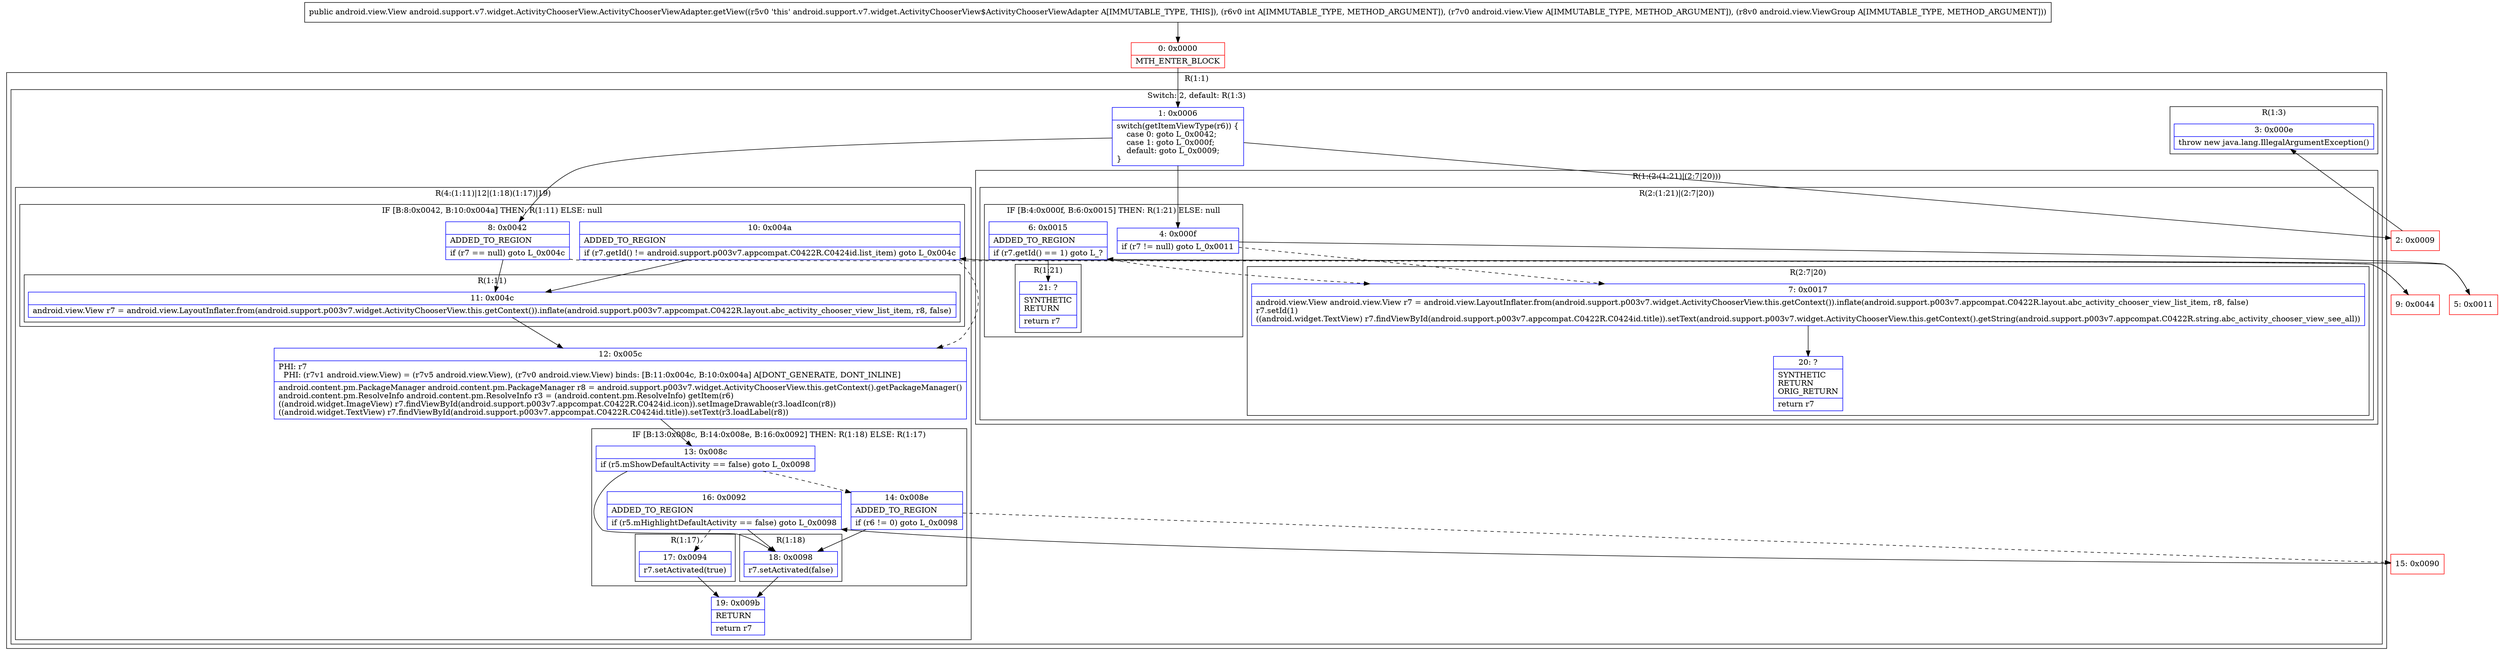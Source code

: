 digraph "CFG forandroid.support.v7.widget.ActivityChooserView.ActivityChooserViewAdapter.getView(ILandroid\/view\/View;Landroid\/view\/ViewGroup;)Landroid\/view\/View;" {
subgraph cluster_Region_1693567059 {
label = "R(1:1)";
node [shape=record,color=blue];
subgraph cluster_SwitchRegion_282988971 {
label = "Switch: 2, default: R(1:3)";
node [shape=record,color=blue];
Node_1 [shape=record,label="{1\:\ 0x0006|switch(getItemViewType(r6)) \{\l    case 0: goto L_0x0042;\l    case 1: goto L_0x000f;\l    default: goto L_0x0009;\l\}\l}"];
subgraph cluster_Region_1663372949 {
label = "R(4:(1:11)|12|(1:18)(1:17)|19)";
node [shape=record,color=blue];
subgraph cluster_IfRegion_285181471 {
label = "IF [B:8:0x0042, B:10:0x004a] THEN: R(1:11) ELSE: null";
node [shape=record,color=blue];
Node_8 [shape=record,label="{8\:\ 0x0042|ADDED_TO_REGION\l|if (r7 == null) goto L_0x004c\l}"];
Node_10 [shape=record,label="{10\:\ 0x004a|ADDED_TO_REGION\l|if (r7.getId() != android.support.p003v7.appcompat.C0422R.C0424id.list_item) goto L_0x004c\l}"];
subgraph cluster_Region_532269950 {
label = "R(1:11)";
node [shape=record,color=blue];
Node_11 [shape=record,label="{11\:\ 0x004c|android.view.View r7 = android.view.LayoutInflater.from(android.support.p003v7.widget.ActivityChooserView.this.getContext()).inflate(android.support.p003v7.appcompat.C0422R.layout.abc_activity_chooser_view_list_item, r8, false)\l}"];
}
}
Node_12 [shape=record,label="{12\:\ 0x005c|PHI: r7 \l  PHI: (r7v1 android.view.View) = (r7v5 android.view.View), (r7v0 android.view.View) binds: [B:11:0x004c, B:10:0x004a] A[DONT_GENERATE, DONT_INLINE]\l|android.content.pm.PackageManager android.content.pm.PackageManager r8 = android.support.p003v7.widget.ActivityChooserView.this.getContext().getPackageManager()\landroid.content.pm.ResolveInfo android.content.pm.ResolveInfo r3 = (android.content.pm.ResolveInfo) getItem(r6)\l((android.widget.ImageView) r7.findViewById(android.support.p003v7.appcompat.C0422R.C0424id.icon)).setImageDrawable(r3.loadIcon(r8))\l((android.widget.TextView) r7.findViewById(android.support.p003v7.appcompat.C0422R.C0424id.title)).setText(r3.loadLabel(r8))\l}"];
subgraph cluster_IfRegion_1977625482 {
label = "IF [B:13:0x008c, B:14:0x008e, B:16:0x0092] THEN: R(1:18) ELSE: R(1:17)";
node [shape=record,color=blue];
Node_13 [shape=record,label="{13\:\ 0x008c|if (r5.mShowDefaultActivity == false) goto L_0x0098\l}"];
Node_14 [shape=record,label="{14\:\ 0x008e|ADDED_TO_REGION\l|if (r6 != 0) goto L_0x0098\l}"];
Node_16 [shape=record,label="{16\:\ 0x0092|ADDED_TO_REGION\l|if (r5.mHighlightDefaultActivity == false) goto L_0x0098\l}"];
subgraph cluster_Region_357773268 {
label = "R(1:18)";
node [shape=record,color=blue];
Node_18 [shape=record,label="{18\:\ 0x0098|r7.setActivated(false)\l}"];
}
subgraph cluster_Region_2045811743 {
label = "R(1:17)";
node [shape=record,color=blue];
Node_17 [shape=record,label="{17\:\ 0x0094|r7.setActivated(true)\l}"];
}
}
Node_19 [shape=record,label="{19\:\ 0x009b|RETURN\l|return r7\l}"];
}
subgraph cluster_Region_683887204 {
label = "R(1:(2:(1:21)|(2:7|20)))";
node [shape=record,color=blue];
subgraph cluster_Region_1552652429 {
label = "R(2:(1:21)|(2:7|20))";
node [shape=record,color=blue];
subgraph cluster_IfRegion_1344942407 {
label = "IF [B:4:0x000f, B:6:0x0015] THEN: R(1:21) ELSE: null";
node [shape=record,color=blue];
Node_4 [shape=record,label="{4\:\ 0x000f|if (r7 != null) goto L_0x0011\l}"];
Node_6 [shape=record,label="{6\:\ 0x0015|ADDED_TO_REGION\l|if (r7.getId() == 1) goto L_?\l}"];
subgraph cluster_Region_768040761 {
label = "R(1:21)";
node [shape=record,color=blue];
Node_21 [shape=record,label="{21\:\ ?|SYNTHETIC\lRETURN\l|return r7\l}"];
}
}
subgraph cluster_Region_274179445 {
label = "R(2:7|20)";
node [shape=record,color=blue];
Node_7 [shape=record,label="{7\:\ 0x0017|android.view.View android.view.View r7 = android.view.LayoutInflater.from(android.support.p003v7.widget.ActivityChooserView.this.getContext()).inflate(android.support.p003v7.appcompat.C0422R.layout.abc_activity_chooser_view_list_item, r8, false)\lr7.setId(1)\l((android.widget.TextView) r7.findViewById(android.support.p003v7.appcompat.C0422R.C0424id.title)).setText(android.support.p003v7.widget.ActivityChooserView.this.getContext().getString(android.support.p003v7.appcompat.C0422R.string.abc_activity_chooser_view_see_all))\l}"];
Node_20 [shape=record,label="{20\:\ ?|SYNTHETIC\lRETURN\lORIG_RETURN\l|return r7\l}"];
}
}
}
subgraph cluster_Region_535142543 {
label = "R(1:3)";
node [shape=record,color=blue];
Node_3 [shape=record,label="{3\:\ 0x000e|throw new java.lang.IllegalArgumentException()\l}"];
}
}
}
Node_0 [shape=record,color=red,label="{0\:\ 0x0000|MTH_ENTER_BLOCK\l}"];
Node_2 [shape=record,color=red,label="{2\:\ 0x0009}"];
Node_5 [shape=record,color=red,label="{5\:\ 0x0011}"];
Node_9 [shape=record,color=red,label="{9\:\ 0x0044}"];
Node_15 [shape=record,color=red,label="{15\:\ 0x0090}"];
MethodNode[shape=record,label="{public android.view.View android.support.v7.widget.ActivityChooserView.ActivityChooserViewAdapter.getView((r5v0 'this' android.support.v7.widget.ActivityChooserView$ActivityChooserViewAdapter A[IMMUTABLE_TYPE, THIS]), (r6v0 int A[IMMUTABLE_TYPE, METHOD_ARGUMENT]), (r7v0 android.view.View A[IMMUTABLE_TYPE, METHOD_ARGUMENT]), (r8v0 android.view.ViewGroup A[IMMUTABLE_TYPE, METHOD_ARGUMENT])) }"];
MethodNode -> Node_0;
Node_1 -> Node_2;
Node_1 -> Node_4;
Node_1 -> Node_8;
Node_8 -> Node_9[style=dashed];
Node_8 -> Node_11;
Node_10 -> Node_11;
Node_10 -> Node_12[style=dashed];
Node_11 -> Node_12;
Node_12 -> Node_13;
Node_13 -> Node_14[style=dashed];
Node_13 -> Node_18;
Node_14 -> Node_15[style=dashed];
Node_14 -> Node_18;
Node_16 -> Node_17[style=dashed];
Node_16 -> Node_18;
Node_18 -> Node_19;
Node_17 -> Node_19;
Node_4 -> Node_5;
Node_4 -> Node_7[style=dashed];
Node_6 -> Node_7[style=dashed];
Node_6 -> Node_21;
Node_7 -> Node_20;
Node_0 -> Node_1;
Node_2 -> Node_3;
Node_5 -> Node_6;
Node_9 -> Node_10;
Node_15 -> Node_16;
}

